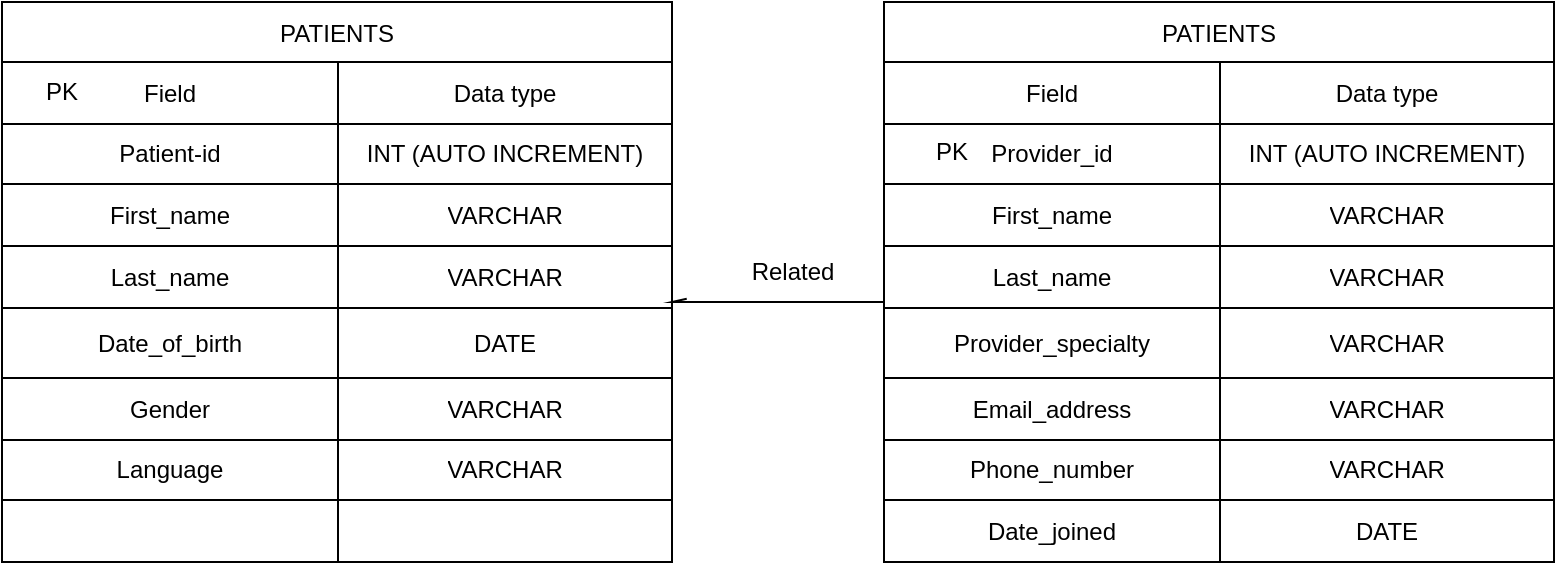 <mxfile version="26.0.6">
  <diagram id="R2lEEEUBdFMjLlhIrx00" name="Page-1">
    <mxGraphModel dx="780" dy="485" grid="1" gridSize="10" guides="1" tooltips="1" connect="1" arrows="1" fold="1" page="1" pageScale="1" pageWidth="850" pageHeight="1100" math="0" shadow="0" extFonts="Permanent Marker^https://fonts.googleapis.com/css?family=Permanent+Marker">
      <root>
        <mxCell id="0" />
        <mxCell id="1" parent="0" />
        <mxCell id="NbmsGISIxCD2SphW_Kis-65" value="PATIENTS" style="shape=table;startSize=30;container=1;collapsible=0;childLayout=tableLayout;shadow=0;" vertex="1" parent="1">
          <mxGeometry x="85" y="210" width="335" height="280" as="geometry" />
        </mxCell>
        <mxCell id="NbmsGISIxCD2SphW_Kis-66" value="" style="shape=tableRow;horizontal=0;startSize=0;swimlaneHead=0;swimlaneBody=0;strokeColor=inherit;top=0;left=0;bottom=0;right=0;collapsible=0;dropTarget=0;fillColor=none;points=[[0,0.5],[1,0.5]];portConstraint=eastwest;" vertex="1" parent="NbmsGISIxCD2SphW_Kis-65">
          <mxGeometry y="30" width="335" height="31" as="geometry" />
        </mxCell>
        <mxCell id="NbmsGISIxCD2SphW_Kis-67" value="Field" style="shape=partialRectangle;html=1;whiteSpace=wrap;connectable=0;strokeColor=inherit;overflow=hidden;fillColor=none;top=0;left=0;bottom=0;right=0;pointerEvents=1;" vertex="1" parent="NbmsGISIxCD2SphW_Kis-66">
          <mxGeometry width="168" height="31" as="geometry">
            <mxRectangle width="168" height="31" as="alternateBounds" />
          </mxGeometry>
        </mxCell>
        <mxCell id="NbmsGISIxCD2SphW_Kis-68" value="Data type" style="shape=partialRectangle;html=1;whiteSpace=wrap;connectable=0;strokeColor=inherit;overflow=hidden;fillColor=none;top=0;left=0;bottom=0;right=0;pointerEvents=1;" vertex="1" parent="NbmsGISIxCD2SphW_Kis-66">
          <mxGeometry x="168" width="167" height="31" as="geometry">
            <mxRectangle width="167" height="31" as="alternateBounds" />
          </mxGeometry>
        </mxCell>
        <mxCell id="NbmsGISIxCD2SphW_Kis-69" value="" style="shape=tableRow;horizontal=0;startSize=0;swimlaneHead=0;swimlaneBody=0;strokeColor=inherit;top=0;left=0;bottom=0;right=0;collapsible=0;dropTarget=0;fillColor=none;points=[[0,0.5],[1,0.5]];portConstraint=eastwest;" vertex="1" parent="NbmsGISIxCD2SphW_Kis-65">
          <mxGeometry y="61" width="335" height="30" as="geometry" />
        </mxCell>
        <mxCell id="NbmsGISIxCD2SphW_Kis-70" value="Patient-id" style="shape=partialRectangle;html=1;whiteSpace=wrap;connectable=0;strokeColor=inherit;overflow=hidden;fillColor=none;top=0;left=0;bottom=0;right=0;pointerEvents=1;" vertex="1" parent="NbmsGISIxCD2SphW_Kis-69">
          <mxGeometry width="168" height="30" as="geometry">
            <mxRectangle width="168" height="30" as="alternateBounds" />
          </mxGeometry>
        </mxCell>
        <mxCell id="NbmsGISIxCD2SphW_Kis-71" value="INT (AUTO INCREMENT)" style="shape=partialRectangle;html=1;whiteSpace=wrap;connectable=0;strokeColor=inherit;overflow=hidden;fillColor=none;top=0;left=0;bottom=0;right=0;pointerEvents=1;" vertex="1" parent="NbmsGISIxCD2SphW_Kis-69">
          <mxGeometry x="168" width="167" height="30" as="geometry">
            <mxRectangle width="167" height="30" as="alternateBounds" />
          </mxGeometry>
        </mxCell>
        <mxCell id="NbmsGISIxCD2SphW_Kis-72" value="" style="shape=tableRow;horizontal=0;startSize=0;swimlaneHead=0;swimlaneBody=0;strokeColor=inherit;top=0;left=0;bottom=0;right=0;collapsible=0;dropTarget=0;fillColor=none;points=[[0,0.5],[1,0.5]];portConstraint=eastwest;" vertex="1" parent="NbmsGISIxCD2SphW_Kis-65">
          <mxGeometry y="91" width="335" height="31" as="geometry" />
        </mxCell>
        <mxCell id="NbmsGISIxCD2SphW_Kis-73" value="First_name" style="shape=partialRectangle;html=1;whiteSpace=wrap;connectable=0;strokeColor=inherit;overflow=hidden;fillColor=none;top=0;left=0;bottom=0;right=0;pointerEvents=1;" vertex="1" parent="NbmsGISIxCD2SphW_Kis-72">
          <mxGeometry width="168" height="31" as="geometry">
            <mxRectangle width="168" height="31" as="alternateBounds" />
          </mxGeometry>
        </mxCell>
        <mxCell id="NbmsGISIxCD2SphW_Kis-74" value="VARCHAR" style="shape=partialRectangle;html=1;whiteSpace=wrap;connectable=0;strokeColor=inherit;overflow=hidden;fillColor=none;top=0;left=0;bottom=0;right=0;pointerEvents=1;" vertex="1" parent="NbmsGISIxCD2SphW_Kis-72">
          <mxGeometry x="168" width="167" height="31" as="geometry">
            <mxRectangle width="167" height="31" as="alternateBounds" />
          </mxGeometry>
        </mxCell>
        <mxCell id="NbmsGISIxCD2SphW_Kis-75" value="" style="shape=tableRow;horizontal=0;startSize=0;swimlaneHead=0;swimlaneBody=0;strokeColor=inherit;top=0;left=0;bottom=0;right=0;collapsible=0;dropTarget=0;fillColor=none;points=[[0,0.5],[1,0.5]];portConstraint=eastwest;" vertex="1" parent="NbmsGISIxCD2SphW_Kis-65">
          <mxGeometry y="122" width="335" height="31" as="geometry" />
        </mxCell>
        <mxCell id="NbmsGISIxCD2SphW_Kis-76" value="Last_name" style="shape=partialRectangle;html=1;whiteSpace=wrap;connectable=0;strokeColor=inherit;overflow=hidden;fillColor=none;top=0;left=0;bottom=0;right=0;pointerEvents=1;" vertex="1" parent="NbmsGISIxCD2SphW_Kis-75">
          <mxGeometry width="168" height="31" as="geometry">
            <mxRectangle width="168" height="31" as="alternateBounds" />
          </mxGeometry>
        </mxCell>
        <mxCell id="NbmsGISIxCD2SphW_Kis-77" value="VARCHAR" style="shape=partialRectangle;html=1;whiteSpace=wrap;connectable=0;strokeColor=inherit;overflow=hidden;fillColor=none;top=0;left=0;bottom=0;right=0;pointerEvents=1;" vertex="1" parent="NbmsGISIxCD2SphW_Kis-75">
          <mxGeometry x="168" width="167" height="31" as="geometry">
            <mxRectangle width="167" height="31" as="alternateBounds" />
          </mxGeometry>
        </mxCell>
        <mxCell id="NbmsGISIxCD2SphW_Kis-78" value="" style="shape=tableRow;horizontal=0;startSize=0;swimlaneHead=0;swimlaneBody=0;strokeColor=inherit;top=0;left=0;bottom=0;right=0;collapsible=0;dropTarget=0;fillColor=none;points=[[0,0.5],[1,0.5]];portConstraint=eastwest;" vertex="1" parent="NbmsGISIxCD2SphW_Kis-65">
          <mxGeometry y="153" width="335" height="35" as="geometry" />
        </mxCell>
        <mxCell id="NbmsGISIxCD2SphW_Kis-79" value="Date_of_birth" style="shape=partialRectangle;html=1;whiteSpace=wrap;connectable=0;strokeColor=inherit;overflow=hidden;fillColor=none;top=0;left=0;bottom=0;right=0;pointerEvents=1;" vertex="1" parent="NbmsGISIxCD2SphW_Kis-78">
          <mxGeometry width="168" height="35" as="geometry">
            <mxRectangle width="168" height="35" as="alternateBounds" />
          </mxGeometry>
        </mxCell>
        <mxCell id="NbmsGISIxCD2SphW_Kis-80" value="DATE" style="shape=partialRectangle;html=1;whiteSpace=wrap;connectable=0;strokeColor=inherit;overflow=hidden;fillColor=none;top=0;left=0;bottom=0;right=0;pointerEvents=1;" vertex="1" parent="NbmsGISIxCD2SphW_Kis-78">
          <mxGeometry x="168" width="167" height="35" as="geometry">
            <mxRectangle width="167" height="35" as="alternateBounds" />
          </mxGeometry>
        </mxCell>
        <mxCell id="NbmsGISIxCD2SphW_Kis-81" value="" style="shape=tableRow;horizontal=0;startSize=0;swimlaneHead=0;swimlaneBody=0;strokeColor=inherit;top=0;left=0;bottom=0;right=0;collapsible=0;dropTarget=0;fillColor=none;points=[[0,0.5],[1,0.5]];portConstraint=eastwest;" vertex="1" parent="NbmsGISIxCD2SphW_Kis-65">
          <mxGeometry y="188" width="335" height="31" as="geometry" />
        </mxCell>
        <mxCell id="NbmsGISIxCD2SphW_Kis-82" value="Gender" style="shape=partialRectangle;html=1;whiteSpace=wrap;connectable=0;strokeColor=inherit;overflow=hidden;fillColor=none;top=0;left=0;bottom=0;right=0;pointerEvents=1;" vertex="1" parent="NbmsGISIxCD2SphW_Kis-81">
          <mxGeometry width="168" height="31" as="geometry">
            <mxRectangle width="168" height="31" as="alternateBounds" />
          </mxGeometry>
        </mxCell>
        <mxCell id="NbmsGISIxCD2SphW_Kis-83" value="VARCHAR" style="shape=partialRectangle;html=1;whiteSpace=wrap;connectable=0;strokeColor=inherit;overflow=hidden;fillColor=none;top=0;left=0;bottom=0;right=0;pointerEvents=1;" vertex="1" parent="NbmsGISIxCD2SphW_Kis-81">
          <mxGeometry x="168" width="167" height="31" as="geometry">
            <mxRectangle width="167" height="31" as="alternateBounds" />
          </mxGeometry>
        </mxCell>
        <mxCell id="NbmsGISIxCD2SphW_Kis-84" value="" style="shape=tableRow;horizontal=0;startSize=0;swimlaneHead=0;swimlaneBody=0;strokeColor=inherit;top=0;left=0;bottom=0;right=0;collapsible=0;dropTarget=0;fillColor=none;points=[[0,0.5],[1,0.5]];portConstraint=eastwest;" vertex="1" parent="NbmsGISIxCD2SphW_Kis-65">
          <mxGeometry y="219" width="335" height="30" as="geometry" />
        </mxCell>
        <mxCell id="NbmsGISIxCD2SphW_Kis-85" value="Language" style="shape=partialRectangle;html=1;whiteSpace=wrap;connectable=0;strokeColor=inherit;overflow=hidden;fillColor=none;top=0;left=0;bottom=0;right=0;pointerEvents=1;" vertex="1" parent="NbmsGISIxCD2SphW_Kis-84">
          <mxGeometry width="168" height="30" as="geometry">
            <mxRectangle width="168" height="30" as="alternateBounds" />
          </mxGeometry>
        </mxCell>
        <mxCell id="NbmsGISIxCD2SphW_Kis-86" value="VARCHAR" style="shape=partialRectangle;html=1;whiteSpace=wrap;connectable=0;strokeColor=inherit;overflow=hidden;fillColor=none;top=0;left=0;bottom=0;right=0;pointerEvents=1;" vertex="1" parent="NbmsGISIxCD2SphW_Kis-84">
          <mxGeometry x="168" width="167" height="30" as="geometry">
            <mxRectangle width="167" height="30" as="alternateBounds" />
          </mxGeometry>
        </mxCell>
        <mxCell id="NbmsGISIxCD2SphW_Kis-87" value="" style="shape=tableRow;horizontal=0;startSize=0;swimlaneHead=0;swimlaneBody=0;strokeColor=inherit;top=0;left=0;bottom=0;right=0;collapsible=0;dropTarget=0;fillColor=none;points=[[0,0.5],[1,0.5]];portConstraint=eastwest;" vertex="1" parent="NbmsGISIxCD2SphW_Kis-65">
          <mxGeometry y="249" width="335" height="31" as="geometry" />
        </mxCell>
        <mxCell id="NbmsGISIxCD2SphW_Kis-88" value="" style="shape=partialRectangle;html=1;whiteSpace=wrap;connectable=0;strokeColor=inherit;overflow=hidden;fillColor=none;top=0;left=0;bottom=0;right=0;pointerEvents=1;" vertex="1" parent="NbmsGISIxCD2SphW_Kis-87">
          <mxGeometry width="168" height="31" as="geometry">
            <mxRectangle width="168" height="31" as="alternateBounds" />
          </mxGeometry>
        </mxCell>
        <mxCell id="NbmsGISIxCD2SphW_Kis-89" value="" style="shape=partialRectangle;html=1;whiteSpace=wrap;connectable=0;strokeColor=inherit;overflow=hidden;fillColor=none;top=0;left=0;bottom=0;right=0;pointerEvents=1;" vertex="1" parent="NbmsGISIxCD2SphW_Kis-87">
          <mxGeometry x="168" width="167" height="31" as="geometry">
            <mxRectangle width="167" height="31" as="alternateBounds" />
          </mxGeometry>
        </mxCell>
        <mxCell id="NbmsGISIxCD2SphW_Kis-125" value="PK" style="text;html=1;align=center;verticalAlign=middle;whiteSpace=wrap;rounded=0;" vertex="1" parent="1">
          <mxGeometry x="85" y="240" width="60" height="30" as="geometry" />
        </mxCell>
        <mxCell id="NbmsGISIxCD2SphW_Kis-126" value="PATIENTS" style="shape=table;startSize=30;container=1;collapsible=0;childLayout=tableLayout;shadow=0;" vertex="1" parent="1">
          <mxGeometry x="526" y="210" width="335" height="280" as="geometry" />
        </mxCell>
        <mxCell id="NbmsGISIxCD2SphW_Kis-127" value="" style="shape=tableRow;horizontal=0;startSize=0;swimlaneHead=0;swimlaneBody=0;strokeColor=inherit;top=0;left=0;bottom=0;right=0;collapsible=0;dropTarget=0;fillColor=none;points=[[0,0.5],[1,0.5]];portConstraint=eastwest;" vertex="1" parent="NbmsGISIxCD2SphW_Kis-126">
          <mxGeometry y="30" width="335" height="31" as="geometry" />
        </mxCell>
        <mxCell id="NbmsGISIxCD2SphW_Kis-128" value="Field" style="shape=partialRectangle;html=1;whiteSpace=wrap;connectable=0;strokeColor=inherit;overflow=hidden;fillColor=none;top=0;left=0;bottom=0;right=0;pointerEvents=1;" vertex="1" parent="NbmsGISIxCD2SphW_Kis-127">
          <mxGeometry width="168" height="31" as="geometry">
            <mxRectangle width="168" height="31" as="alternateBounds" />
          </mxGeometry>
        </mxCell>
        <mxCell id="NbmsGISIxCD2SphW_Kis-129" value="Data type" style="shape=partialRectangle;html=1;whiteSpace=wrap;connectable=0;strokeColor=inherit;overflow=hidden;fillColor=none;top=0;left=0;bottom=0;right=0;pointerEvents=1;" vertex="1" parent="NbmsGISIxCD2SphW_Kis-127">
          <mxGeometry x="168" width="167" height="31" as="geometry">
            <mxRectangle width="167" height="31" as="alternateBounds" />
          </mxGeometry>
        </mxCell>
        <mxCell id="NbmsGISIxCD2SphW_Kis-130" value="" style="shape=tableRow;horizontal=0;startSize=0;swimlaneHead=0;swimlaneBody=0;strokeColor=inherit;top=0;left=0;bottom=0;right=0;collapsible=0;dropTarget=0;fillColor=none;points=[[0,0.5],[1,0.5]];portConstraint=eastwest;" vertex="1" parent="NbmsGISIxCD2SphW_Kis-126">
          <mxGeometry y="61" width="335" height="30" as="geometry" />
        </mxCell>
        <mxCell id="NbmsGISIxCD2SphW_Kis-131" value="Provider_id" style="shape=partialRectangle;html=1;whiteSpace=wrap;connectable=0;strokeColor=inherit;overflow=hidden;fillColor=none;top=0;left=0;bottom=0;right=0;pointerEvents=1;" vertex="1" parent="NbmsGISIxCD2SphW_Kis-130">
          <mxGeometry width="168" height="30" as="geometry">
            <mxRectangle width="168" height="30" as="alternateBounds" />
          </mxGeometry>
        </mxCell>
        <mxCell id="NbmsGISIxCD2SphW_Kis-132" value="INT (AUTO INCREMENT)" style="shape=partialRectangle;html=1;whiteSpace=wrap;connectable=0;strokeColor=inherit;overflow=hidden;fillColor=none;top=0;left=0;bottom=0;right=0;pointerEvents=1;" vertex="1" parent="NbmsGISIxCD2SphW_Kis-130">
          <mxGeometry x="168" width="167" height="30" as="geometry">
            <mxRectangle width="167" height="30" as="alternateBounds" />
          </mxGeometry>
        </mxCell>
        <mxCell id="NbmsGISIxCD2SphW_Kis-133" value="" style="shape=tableRow;horizontal=0;startSize=0;swimlaneHead=0;swimlaneBody=0;strokeColor=inherit;top=0;left=0;bottom=0;right=0;collapsible=0;dropTarget=0;fillColor=none;points=[[0,0.5],[1,0.5]];portConstraint=eastwest;" vertex="1" parent="NbmsGISIxCD2SphW_Kis-126">
          <mxGeometry y="91" width="335" height="31" as="geometry" />
        </mxCell>
        <mxCell id="NbmsGISIxCD2SphW_Kis-134" value="First_name" style="shape=partialRectangle;html=1;whiteSpace=wrap;connectable=0;strokeColor=inherit;overflow=hidden;fillColor=none;top=0;left=0;bottom=0;right=0;pointerEvents=1;" vertex="1" parent="NbmsGISIxCD2SphW_Kis-133">
          <mxGeometry width="168" height="31" as="geometry">
            <mxRectangle width="168" height="31" as="alternateBounds" />
          </mxGeometry>
        </mxCell>
        <mxCell id="NbmsGISIxCD2SphW_Kis-135" value="VARCHAR" style="shape=partialRectangle;html=1;whiteSpace=wrap;connectable=0;strokeColor=inherit;overflow=hidden;fillColor=none;top=0;left=0;bottom=0;right=0;pointerEvents=1;" vertex="1" parent="NbmsGISIxCD2SphW_Kis-133">
          <mxGeometry x="168" width="167" height="31" as="geometry">
            <mxRectangle width="167" height="31" as="alternateBounds" />
          </mxGeometry>
        </mxCell>
        <mxCell id="NbmsGISIxCD2SphW_Kis-136" value="" style="shape=tableRow;horizontal=0;startSize=0;swimlaneHead=0;swimlaneBody=0;strokeColor=inherit;top=0;left=0;bottom=0;right=0;collapsible=0;dropTarget=0;fillColor=none;points=[[0,0.5],[1,0.5]];portConstraint=eastwest;" vertex="1" parent="NbmsGISIxCD2SphW_Kis-126">
          <mxGeometry y="122" width="335" height="31" as="geometry" />
        </mxCell>
        <mxCell id="NbmsGISIxCD2SphW_Kis-137" value="Last_name" style="shape=partialRectangle;html=1;whiteSpace=wrap;connectable=0;strokeColor=inherit;overflow=hidden;fillColor=none;top=0;left=0;bottom=0;right=0;pointerEvents=1;" vertex="1" parent="NbmsGISIxCD2SphW_Kis-136">
          <mxGeometry width="168" height="31" as="geometry">
            <mxRectangle width="168" height="31" as="alternateBounds" />
          </mxGeometry>
        </mxCell>
        <mxCell id="NbmsGISIxCD2SphW_Kis-138" value="VARCHAR" style="shape=partialRectangle;html=1;whiteSpace=wrap;connectable=0;strokeColor=inherit;overflow=hidden;fillColor=none;top=0;left=0;bottom=0;right=0;pointerEvents=1;" vertex="1" parent="NbmsGISIxCD2SphW_Kis-136">
          <mxGeometry x="168" width="167" height="31" as="geometry">
            <mxRectangle width="167" height="31" as="alternateBounds" />
          </mxGeometry>
        </mxCell>
        <mxCell id="NbmsGISIxCD2SphW_Kis-139" value="" style="shape=tableRow;horizontal=0;startSize=0;swimlaneHead=0;swimlaneBody=0;strokeColor=inherit;top=0;left=0;bottom=0;right=0;collapsible=0;dropTarget=0;fillColor=none;points=[[0,0.5],[1,0.5]];portConstraint=eastwest;" vertex="1" parent="NbmsGISIxCD2SphW_Kis-126">
          <mxGeometry y="153" width="335" height="35" as="geometry" />
        </mxCell>
        <mxCell id="NbmsGISIxCD2SphW_Kis-140" value="Provider_specialty" style="shape=partialRectangle;html=1;whiteSpace=wrap;connectable=0;strokeColor=inherit;overflow=hidden;fillColor=none;top=0;left=0;bottom=0;right=0;pointerEvents=1;" vertex="1" parent="NbmsGISIxCD2SphW_Kis-139">
          <mxGeometry width="168" height="35" as="geometry">
            <mxRectangle width="168" height="35" as="alternateBounds" />
          </mxGeometry>
        </mxCell>
        <mxCell id="NbmsGISIxCD2SphW_Kis-141" value="VARCHAR" style="shape=partialRectangle;html=1;whiteSpace=wrap;connectable=0;strokeColor=inherit;overflow=hidden;fillColor=none;top=0;left=0;bottom=0;right=0;pointerEvents=1;" vertex="1" parent="NbmsGISIxCD2SphW_Kis-139">
          <mxGeometry x="168" width="167" height="35" as="geometry">
            <mxRectangle width="167" height="35" as="alternateBounds" />
          </mxGeometry>
        </mxCell>
        <mxCell id="NbmsGISIxCD2SphW_Kis-142" value="" style="shape=tableRow;horizontal=0;startSize=0;swimlaneHead=0;swimlaneBody=0;strokeColor=inherit;top=0;left=0;bottom=0;right=0;collapsible=0;dropTarget=0;fillColor=none;points=[[0,0.5],[1,0.5]];portConstraint=eastwest;" vertex="1" parent="NbmsGISIxCD2SphW_Kis-126">
          <mxGeometry y="188" width="335" height="31" as="geometry" />
        </mxCell>
        <mxCell id="NbmsGISIxCD2SphW_Kis-143" value="Email_address" style="shape=partialRectangle;html=1;whiteSpace=wrap;connectable=0;strokeColor=inherit;overflow=hidden;fillColor=none;top=0;left=0;bottom=0;right=0;pointerEvents=1;" vertex="1" parent="NbmsGISIxCD2SphW_Kis-142">
          <mxGeometry width="168" height="31" as="geometry">
            <mxRectangle width="168" height="31" as="alternateBounds" />
          </mxGeometry>
        </mxCell>
        <mxCell id="NbmsGISIxCD2SphW_Kis-144" value="VARCHAR" style="shape=partialRectangle;html=1;whiteSpace=wrap;connectable=0;strokeColor=inherit;overflow=hidden;fillColor=none;top=0;left=0;bottom=0;right=0;pointerEvents=1;" vertex="1" parent="NbmsGISIxCD2SphW_Kis-142">
          <mxGeometry x="168" width="167" height="31" as="geometry">
            <mxRectangle width="167" height="31" as="alternateBounds" />
          </mxGeometry>
        </mxCell>
        <mxCell id="NbmsGISIxCD2SphW_Kis-145" value="" style="shape=tableRow;horizontal=0;startSize=0;swimlaneHead=0;swimlaneBody=0;strokeColor=inherit;top=0;left=0;bottom=0;right=0;collapsible=0;dropTarget=0;fillColor=none;points=[[0,0.5],[1,0.5]];portConstraint=eastwest;" vertex="1" parent="NbmsGISIxCD2SphW_Kis-126">
          <mxGeometry y="219" width="335" height="30" as="geometry" />
        </mxCell>
        <mxCell id="NbmsGISIxCD2SphW_Kis-146" value="Phone_number" style="shape=partialRectangle;html=1;whiteSpace=wrap;connectable=0;strokeColor=inherit;overflow=hidden;fillColor=none;top=0;left=0;bottom=0;right=0;pointerEvents=1;" vertex="1" parent="NbmsGISIxCD2SphW_Kis-145">
          <mxGeometry width="168" height="30" as="geometry">
            <mxRectangle width="168" height="30" as="alternateBounds" />
          </mxGeometry>
        </mxCell>
        <mxCell id="NbmsGISIxCD2SphW_Kis-147" value="VARCHAR" style="shape=partialRectangle;html=1;whiteSpace=wrap;connectable=0;strokeColor=inherit;overflow=hidden;fillColor=none;top=0;left=0;bottom=0;right=0;pointerEvents=1;" vertex="1" parent="NbmsGISIxCD2SphW_Kis-145">
          <mxGeometry x="168" width="167" height="30" as="geometry">
            <mxRectangle width="167" height="30" as="alternateBounds" />
          </mxGeometry>
        </mxCell>
        <mxCell id="NbmsGISIxCD2SphW_Kis-148" value="" style="shape=tableRow;horizontal=0;startSize=0;swimlaneHead=0;swimlaneBody=0;strokeColor=inherit;top=0;left=0;bottom=0;right=0;collapsible=0;dropTarget=0;fillColor=none;points=[[0,0.5],[1,0.5]];portConstraint=eastwest;" vertex="1" parent="NbmsGISIxCD2SphW_Kis-126">
          <mxGeometry y="249" width="335" height="31" as="geometry" />
        </mxCell>
        <mxCell id="NbmsGISIxCD2SphW_Kis-149" value="Date_joined" style="shape=partialRectangle;html=1;whiteSpace=wrap;connectable=0;strokeColor=inherit;overflow=hidden;fillColor=none;top=0;left=0;bottom=0;right=0;pointerEvents=1;" vertex="1" parent="NbmsGISIxCD2SphW_Kis-148">
          <mxGeometry width="168" height="31" as="geometry">
            <mxRectangle width="168" height="31" as="alternateBounds" />
          </mxGeometry>
        </mxCell>
        <mxCell id="NbmsGISIxCD2SphW_Kis-150" value="DATE" style="shape=partialRectangle;html=1;whiteSpace=wrap;connectable=0;strokeColor=inherit;overflow=hidden;fillColor=none;top=0;left=0;bottom=0;right=0;pointerEvents=1;" vertex="1" parent="NbmsGISIxCD2SphW_Kis-148">
          <mxGeometry x="168" width="167" height="31" as="geometry">
            <mxRectangle width="167" height="31" as="alternateBounds" />
          </mxGeometry>
        </mxCell>
        <mxCell id="NbmsGISIxCD2SphW_Kis-151" value="PK" style="text;html=1;align=center;verticalAlign=middle;whiteSpace=wrap;rounded=0;" vertex="1" parent="1">
          <mxGeometry x="530" y="270" width="60" height="30" as="geometry" />
        </mxCell>
        <mxCell id="NbmsGISIxCD2SphW_Kis-154" value="" style="endArrow=none;html=1;rounded=0;exitX=1.022;exitY=-0.133;exitDx=0;exitDy=0;exitPerimeter=0;" edge="1" parent="1" source="NbmsGISIxCD2SphW_Kis-78">
          <mxGeometry width="50" height="50" relative="1" as="geometry">
            <mxPoint x="476" y="410" as="sourcePoint" />
            <mxPoint x="526" y="360" as="targetPoint" />
            <Array as="points">
              <mxPoint x="420" y="360" />
            </Array>
          </mxGeometry>
        </mxCell>
        <mxCell id="NbmsGISIxCD2SphW_Kis-155" value="Related" style="text;html=1;align=center;verticalAlign=middle;resizable=0;points=[];autosize=1;strokeColor=none;fillColor=none;" vertex="1" parent="1">
          <mxGeometry x="450" y="330" width="60" height="30" as="geometry" />
        </mxCell>
      </root>
    </mxGraphModel>
  </diagram>
</mxfile>
